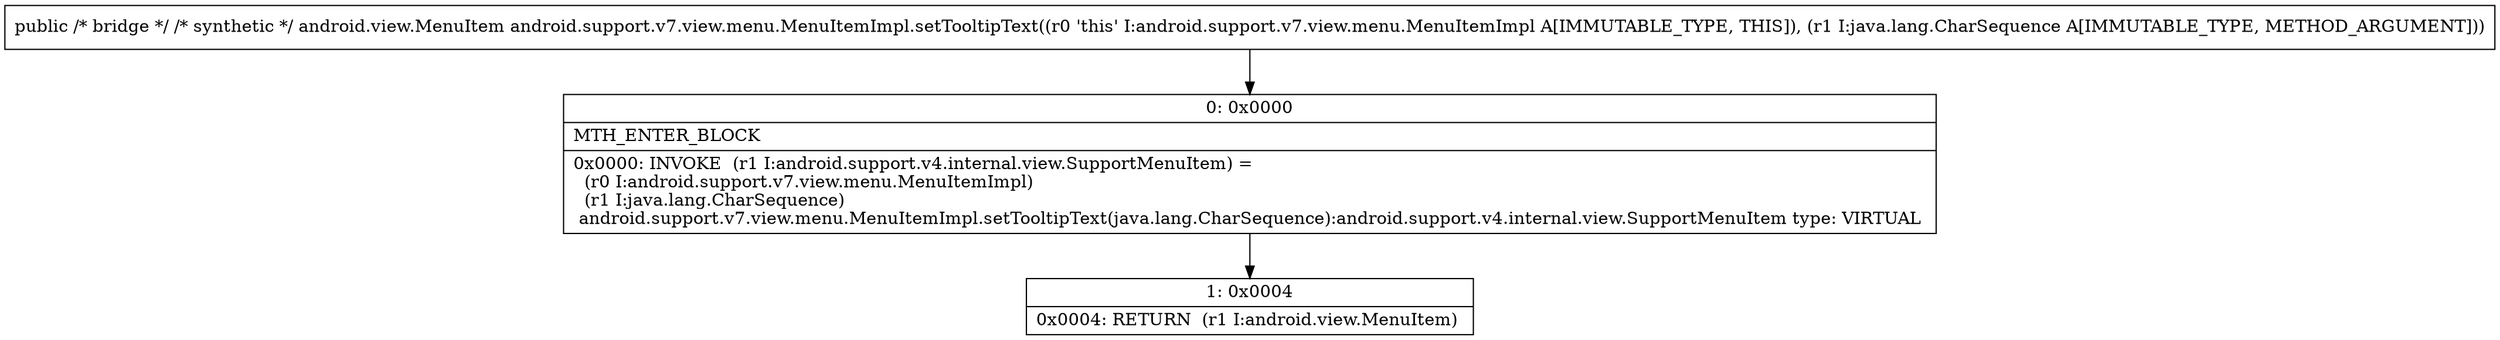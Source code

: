 digraph "CFG forandroid.support.v7.view.menu.MenuItemImpl.setTooltipText(Ljava\/lang\/CharSequence;)Landroid\/view\/MenuItem;" {
Node_0 [shape=record,label="{0\:\ 0x0000|MTH_ENTER_BLOCK\l|0x0000: INVOKE  (r1 I:android.support.v4.internal.view.SupportMenuItem) = \l  (r0 I:android.support.v7.view.menu.MenuItemImpl)\l  (r1 I:java.lang.CharSequence)\l android.support.v7.view.menu.MenuItemImpl.setTooltipText(java.lang.CharSequence):android.support.v4.internal.view.SupportMenuItem type: VIRTUAL \l}"];
Node_1 [shape=record,label="{1\:\ 0x0004|0x0004: RETURN  (r1 I:android.view.MenuItem) \l}"];
MethodNode[shape=record,label="{public \/* bridge *\/ \/* synthetic *\/ android.view.MenuItem android.support.v7.view.menu.MenuItemImpl.setTooltipText((r0 'this' I:android.support.v7.view.menu.MenuItemImpl A[IMMUTABLE_TYPE, THIS]), (r1 I:java.lang.CharSequence A[IMMUTABLE_TYPE, METHOD_ARGUMENT])) }"];
MethodNode -> Node_0;
Node_0 -> Node_1;
}

